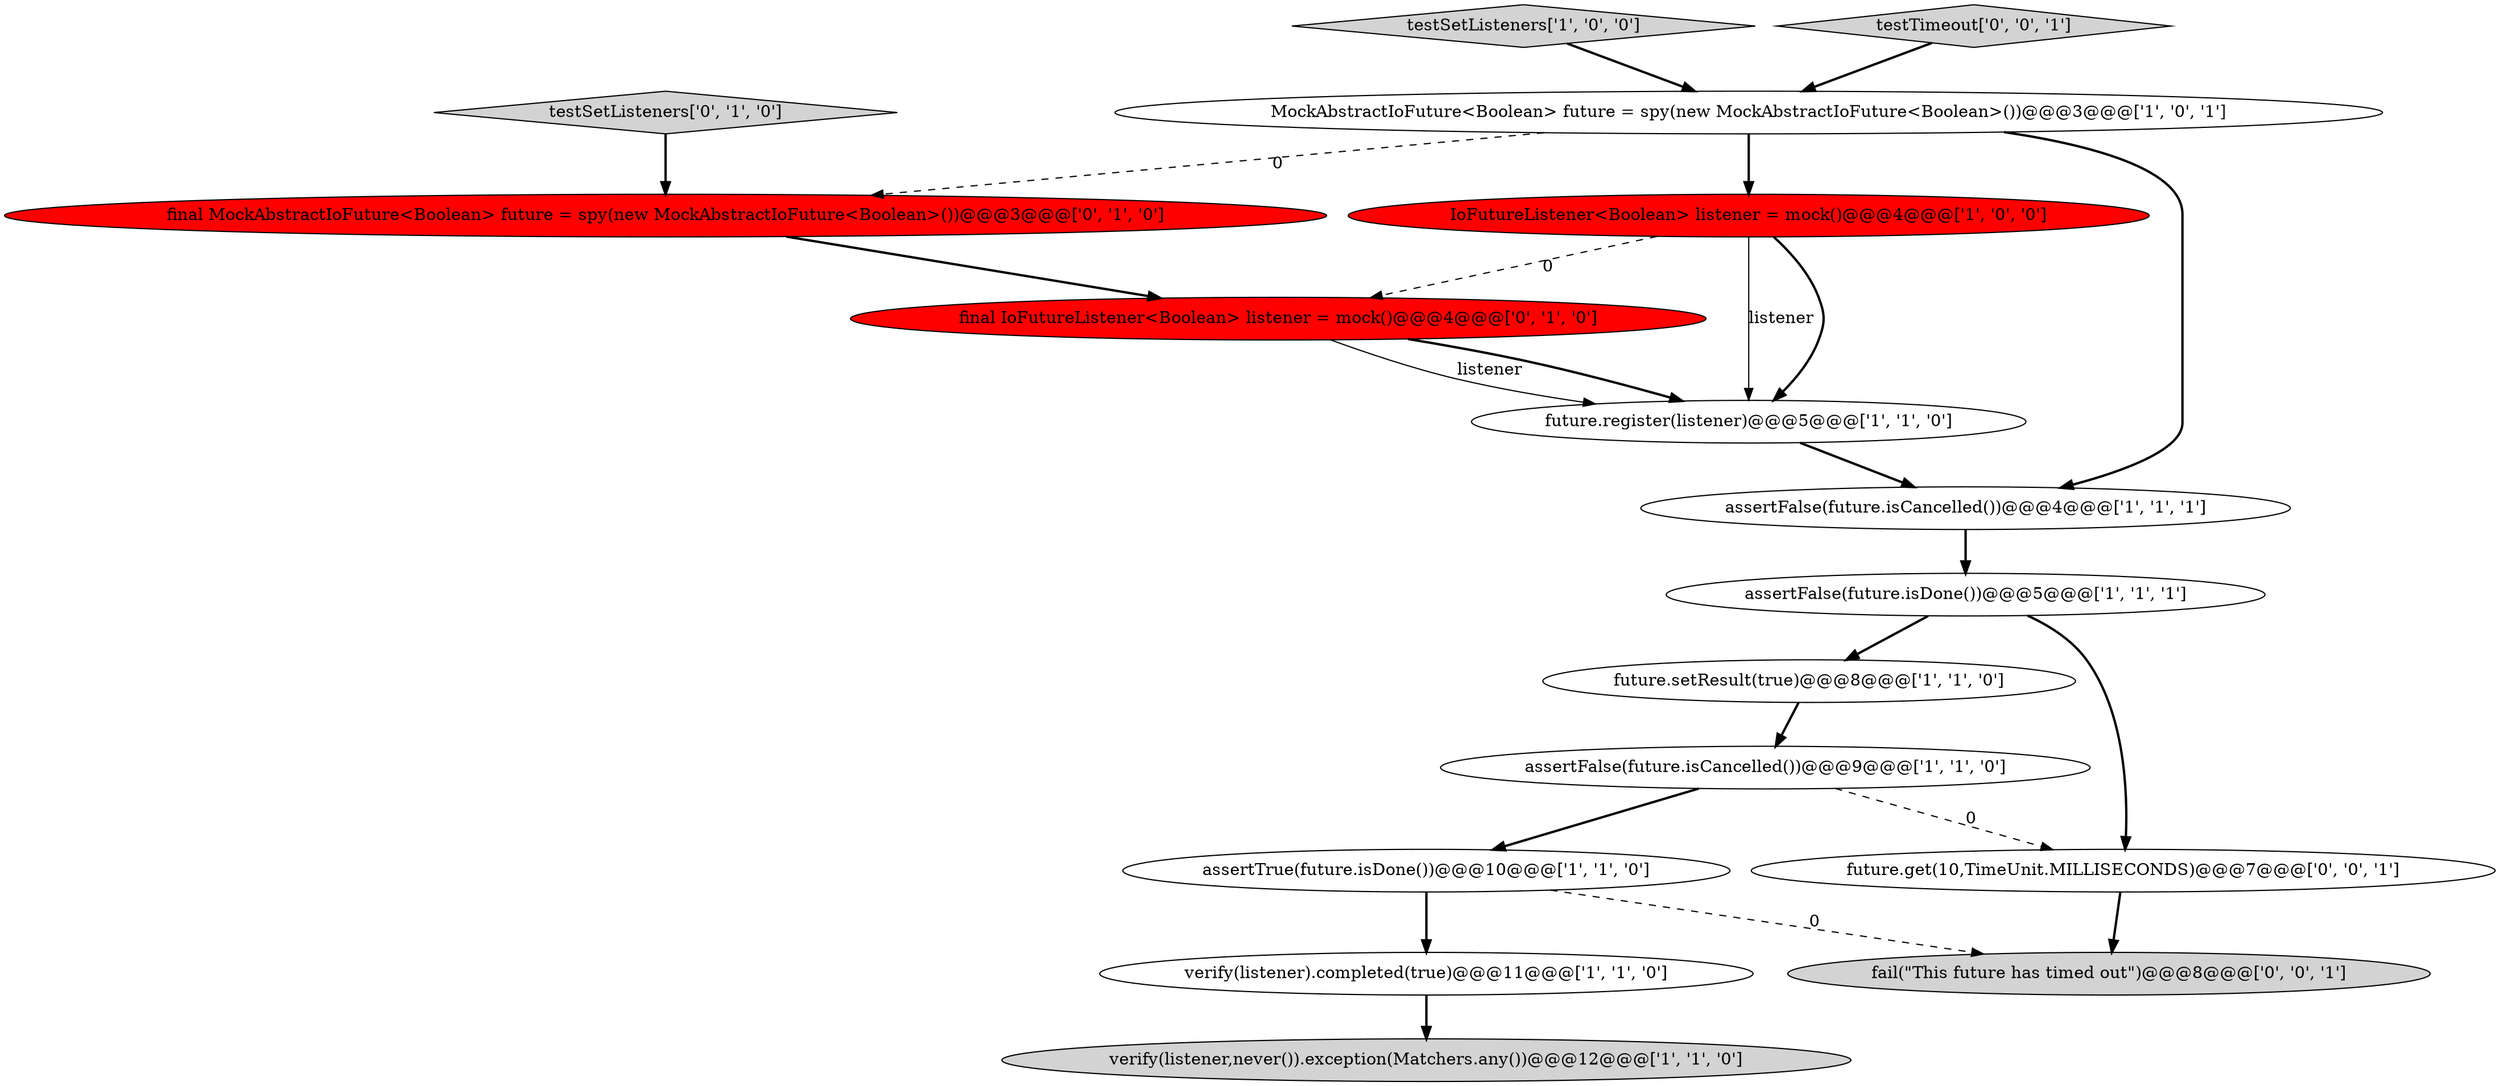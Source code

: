 digraph {
0 [style = filled, label = "MockAbstractIoFuture<Boolean> future = spy(new MockAbstractIoFuture<Boolean>())@@@3@@@['1', '0', '1']", fillcolor = white, shape = ellipse image = "AAA0AAABBB1BBB"];
11 [style = filled, label = "final IoFutureListener<Boolean> listener = mock()@@@4@@@['0', '1', '0']", fillcolor = red, shape = ellipse image = "AAA1AAABBB2BBB"];
12 [style = filled, label = "testSetListeners['0', '1', '0']", fillcolor = lightgray, shape = diamond image = "AAA0AAABBB2BBB"];
15 [style = filled, label = "fail(\"This future has timed out\")@@@8@@@['0', '0', '1']", fillcolor = lightgray, shape = ellipse image = "AAA0AAABBB3BBB"];
4 [style = filled, label = "testSetListeners['1', '0', '0']", fillcolor = lightgray, shape = diamond image = "AAA0AAABBB1BBB"];
1 [style = filled, label = "assertFalse(future.isCancelled())@@@4@@@['1', '1', '1']", fillcolor = white, shape = ellipse image = "AAA0AAABBB1BBB"];
5 [style = filled, label = "future.register(listener)@@@5@@@['1', '1', '0']", fillcolor = white, shape = ellipse image = "AAA0AAABBB1BBB"];
16 [style = filled, label = "testTimeout['0', '0', '1']", fillcolor = lightgray, shape = diamond image = "AAA0AAABBB3BBB"];
6 [style = filled, label = "assertFalse(future.isDone())@@@5@@@['1', '1', '1']", fillcolor = white, shape = ellipse image = "AAA0AAABBB1BBB"];
3 [style = filled, label = "assertTrue(future.isDone())@@@10@@@['1', '1', '0']", fillcolor = white, shape = ellipse image = "AAA0AAABBB1BBB"];
10 [style = filled, label = "future.setResult(true)@@@8@@@['1', '1', '0']", fillcolor = white, shape = ellipse image = "AAA0AAABBB1BBB"];
2 [style = filled, label = "verify(listener).completed(true)@@@11@@@['1', '1', '0']", fillcolor = white, shape = ellipse image = "AAA0AAABBB1BBB"];
9 [style = filled, label = "verify(listener,never()).exception(Matchers.any())@@@12@@@['1', '1', '0']", fillcolor = lightgray, shape = ellipse image = "AAA0AAABBB1BBB"];
13 [style = filled, label = "final MockAbstractIoFuture<Boolean> future = spy(new MockAbstractIoFuture<Boolean>())@@@3@@@['0', '1', '0']", fillcolor = red, shape = ellipse image = "AAA1AAABBB2BBB"];
14 [style = filled, label = "future.get(10,TimeUnit.MILLISECONDS)@@@7@@@['0', '0', '1']", fillcolor = white, shape = ellipse image = "AAA0AAABBB3BBB"];
7 [style = filled, label = "assertFalse(future.isCancelled())@@@9@@@['1', '1', '0']", fillcolor = white, shape = ellipse image = "AAA0AAABBB1BBB"];
8 [style = filled, label = "IoFutureListener<Boolean> listener = mock()@@@4@@@['1', '0', '0']", fillcolor = red, shape = ellipse image = "AAA1AAABBB1BBB"];
16->0 [style = bold, label=""];
7->14 [style = dashed, label="0"];
2->9 [style = bold, label=""];
10->7 [style = bold, label=""];
13->11 [style = bold, label=""];
7->3 [style = bold, label=""];
4->0 [style = bold, label=""];
6->14 [style = bold, label=""];
12->13 [style = bold, label=""];
5->1 [style = bold, label=""];
11->5 [style = bold, label=""];
1->6 [style = bold, label=""];
8->5 [style = bold, label=""];
3->2 [style = bold, label=""];
0->1 [style = bold, label=""];
6->10 [style = bold, label=""];
0->13 [style = dashed, label="0"];
0->8 [style = bold, label=""];
3->15 [style = dashed, label="0"];
14->15 [style = bold, label=""];
8->11 [style = dashed, label="0"];
8->5 [style = solid, label="listener"];
11->5 [style = solid, label="listener"];
}
